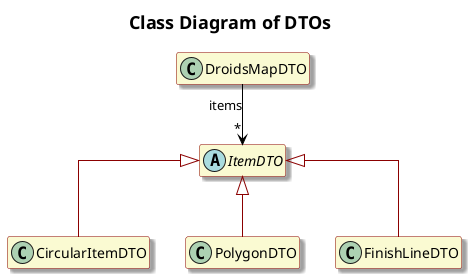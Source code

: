 @startuml
'https://plantuml.com/class-diagram

'set namespaceSeparator none
skinparam linetype ortho
skinparam Shadowing true
skinparam title {
   FontName Arial
}
skinparam package {
   Style rectangle
   BorderColor Gray
}
skinparam class {
   BackgroundColor LightGoldenRodYellow
   BorderColor DarkRed
   FontName Arial
   ArrowColor Black
}
hide empty members
'hide circle

title = Class Diagram of DTOs

class DroidsMapDTO
abstract class ItemDTO
class CircularItemDTO
DroidsMapDTO --> "*" ItemDTO : items
ItemDTO <|-[#DarkRed]- CircularItemDTO
ItemDTO <|-[#DarkRed]- PolygonDTO
ItemDTO <|-[#DarkRed]- FinishLineDTO

@enduml
